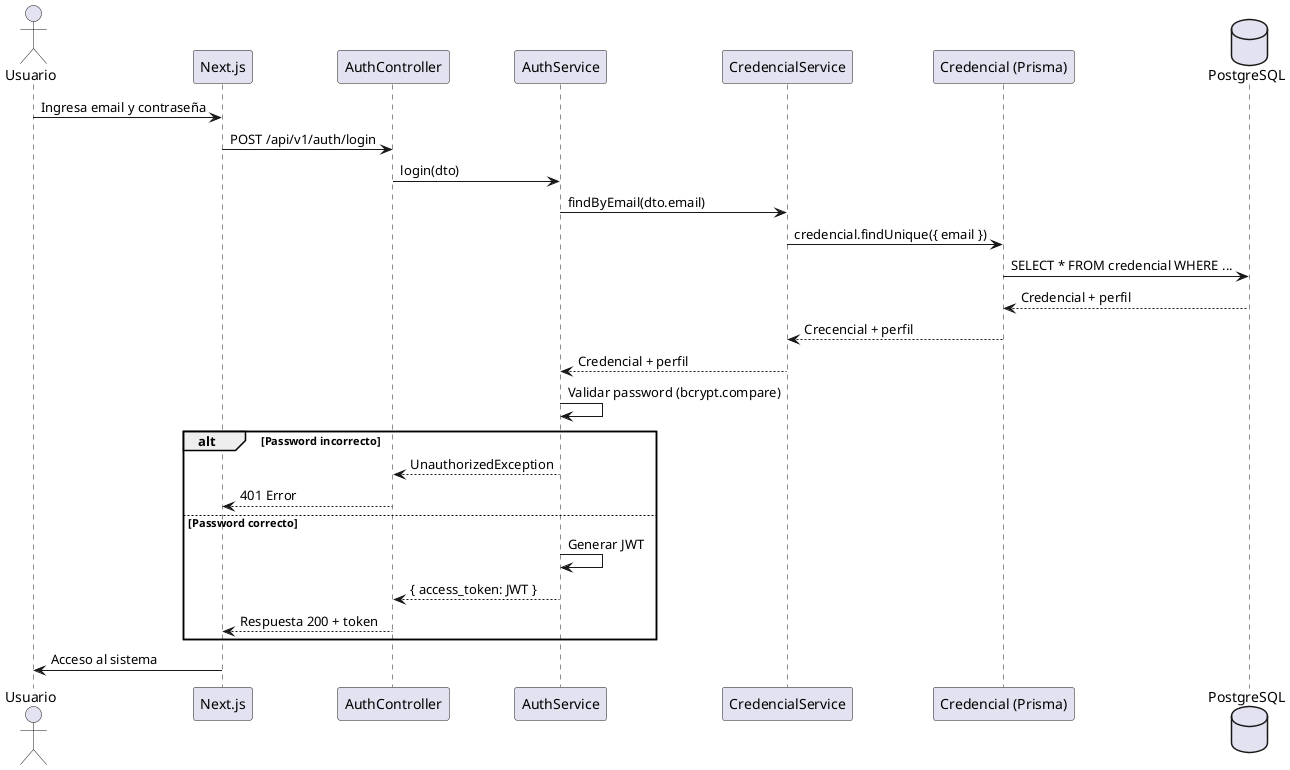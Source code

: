 @startuml Login
actor Usuario
participant Next.js as Frontend
participant "AuthController" as Controller
participant "AuthService" as AuthService
participant "CredencialService" as CredencialService
participant "Credencial (Prisma)" as Prisma
database PostgreSQL

Usuario -> Frontend : Ingresa email y contraseña
Frontend -> Controller : POST /api/v1/auth/login
Controller -> AuthService : login(dto)
AuthService -> CredencialService : findByEmail(dto.email)
CredencialService -> Prisma : credencial.findUnique({ email })
Prisma -> PostgreSQL : SELECT * FROM credencial WHERE ...
PostgreSQL --> Prisma : Credencial + perfil
Prisma --> CredencialService : Crecencial + perfil
CredencialService --> AuthService : Credencial + perfil
AuthService -> AuthService : Validar password (bcrypt.compare)
alt Password incorrecto
    AuthService --> Controller : UnauthorizedException
    Controller --> Frontend : 401 Error
else Password correcto
    AuthService -> AuthService : Generar JWT
    AuthService --> Controller : { access_token: JWT }
    Controller --> Frontend : Respuesta 200 + token
end
Frontend -> Usuario : Acceso al sistema
@enduml
